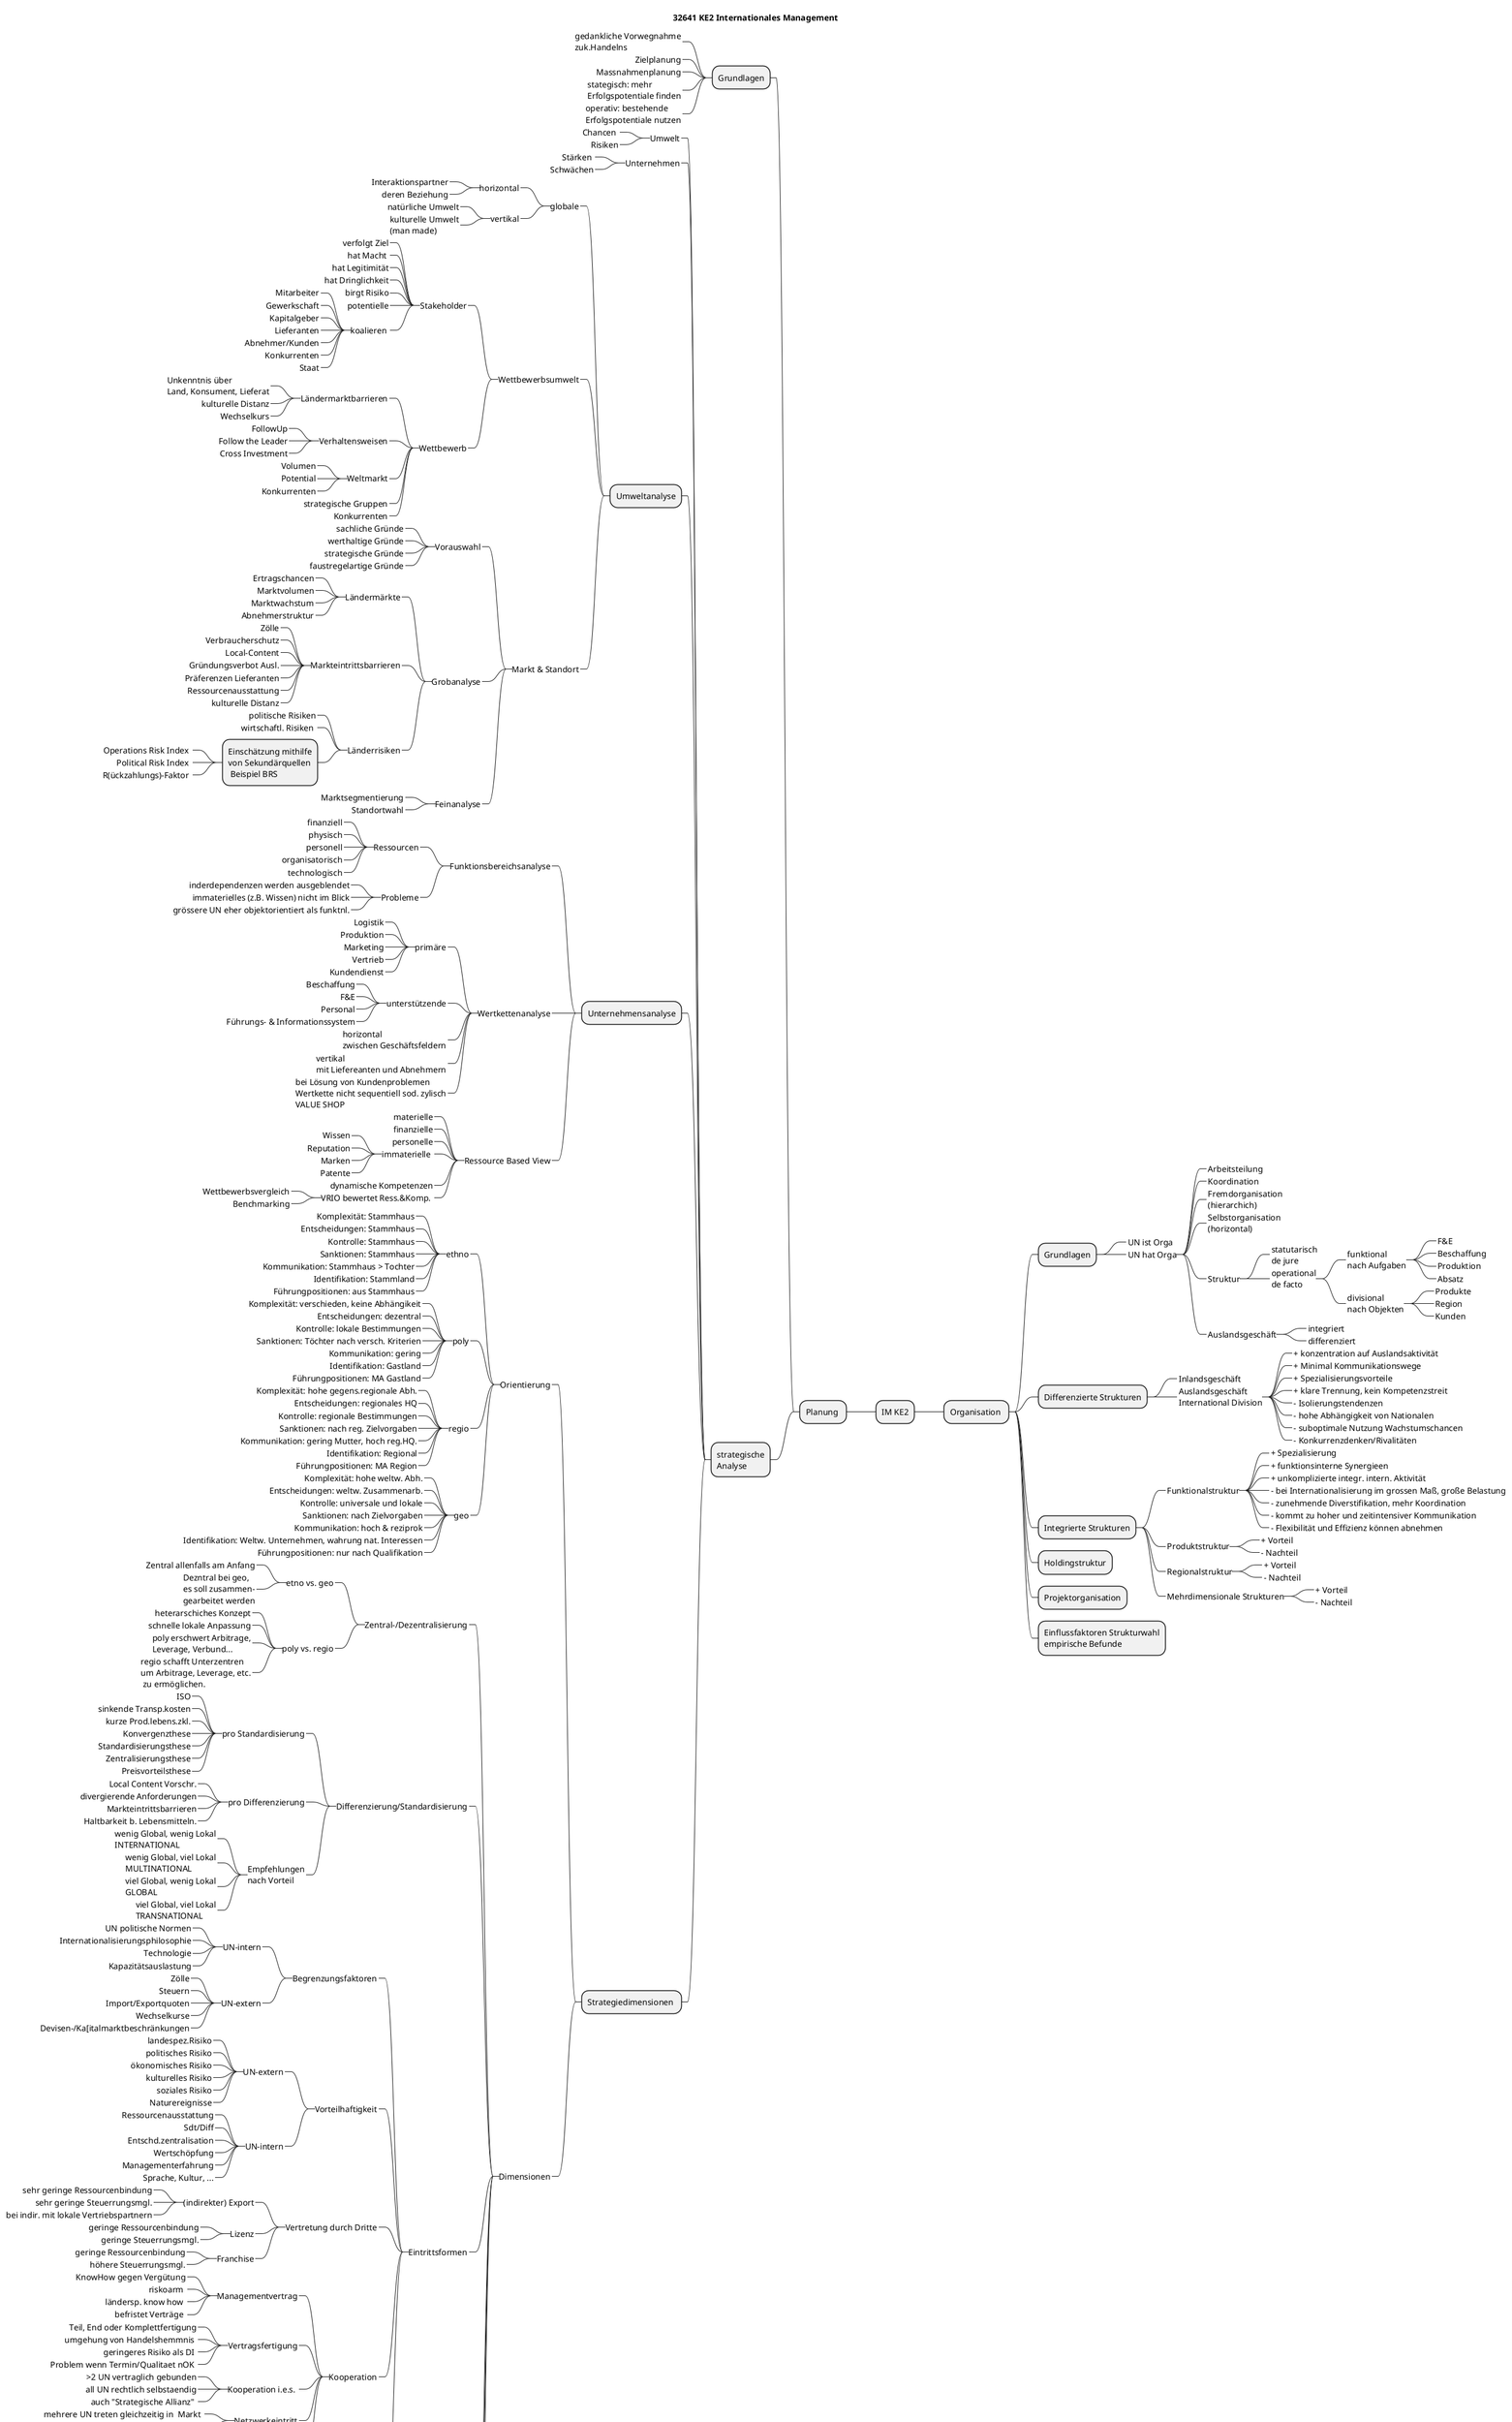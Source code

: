 @startmindmap
title 32641 KE2 Internationales Management
center footer https://github.com/fahrbier/fernuni/blob/main/32641-IM/KE2-mindmap.puml

+ IM KE2
-- Planung 
--- Grundlagen
----_ gedankliche Vorwegnahme\nzuk.Handelns
----_ Zielplanung
----_ Massnahmenplanung
----_ stategisch: mehr\nErfolgspotentiale finden
----_ operativ: bestehende\nErfolgspotentiale nutzen


--- strategische\nAnalyse
----_ Umwelt
-----_ Chancen 
-----_ Risiken
----_ Unternehmen
-----_ Stärken 
-----_ Schwächen
---- Umweltanalyse
-----_ globale
------_ horizontal
-------_ Interaktionspartner
-------_ deren Beziehung
------_ vertikal
-------_ natürliche Umwelt
-------_ kulturelle Umwelt\n(man made)
-----_ Wettbewerbsumwelt

------_ Stakeholder
-------_ verfolgt Ziel
-------_ hat Macht 
-------_ hat Legitimität
-------_ hat Dringlichkeit
-------_ birgt Risiko
-------_ potentielle
-------_ koalieren 
--------_ Mitarbeiter
--------_ Gewerkschaft
--------_ Kapitalgeber
--------_ Lieferanten
--------_ Abnehmer/Kunden
--------_ Konkurrenten
--------_ Staat
------_ Wettbewerb
-------_ Ländermarktbarrieren
--------_ Unkenntnis über\nLand, Konsument, Lieferat
--------_ kulturelle Distanz
--------_ Wechselkurs
-------_ Verhaltensweisen
--------_ FollowUp
--------_ Follow the Leader
--------_ Cross Investment
-------_ Weltmarkt
--------_ Volumen
--------_ Potential
--------_ Konkurrenten
-------_ strategische Gruppen
-------_ Konkurrenten


-----_ Markt & Standort
------_ Vorauswahl
-------_ sachliche Gründe
-------_ werthaltige Gründe
-------_ strategische Gründe
-------_ faustregelartige Gründe

------_ Grobanalyse
-------_ Ländermärkte
--------_ Ertragschancen
--------_ Marktvolumen
--------_ Marktwachstum
--------_ Abnehmerstruktur
-------_ Markteintrittsbarrieren
--------_ Zölle
--------_ Verbraucherschutz
--------_ Local-Content
--------_ Gründungsverbot Ausl.
--------_ Präferenzen Lieferanten
--------_ Ressourcenausstattung
--------_ kulturelle Distanz
-------_ Länderrisiken
--------_ politische Risiken
--------_ wirtschaftl. Risiken 
-------- Einschätzung mithilfe\nvon Sekundärquellen\n Beispiel BRS 
---------_ Operations Risk Index 
---------_ Political Risk Index 
---------_ R(ückzahlungs)-Faktor 



------_ Feinanalyse
-------_ Marktsegmentierung
-------_ Standortwahl

---- Unternehmensanalyse
-----_ Funktionsbereichsanalyse
------_ Ressourcen
-------_ finanziell
-------_ physisch
-------_ personell
-------_ organisatorisch
-------_ technologisch
------_ Probleme
-------_ inderdependenzen werden ausgeblendet
-------_ immaterielles (z.B. Wissen) nicht im Blick
-------_ grössere UN eher objektorientiert als funktnl.

-----_ Wertkettenanalyse
------_ primäre
-------_ Logistik
-------_ Produktion
-------_ Marketing
-------_ Vertrieb
-------_ Kundendienst
------_ unterstützende
-------_ Beschaffung
-------_ F&E
-------_ Personal
-------_ Führungs- & Informationssystem
------_ horizontal\nzwischen Geschäftsfeldern
------_ vertikal\nmit Liefereanten und Abnehmern
------_ bei Lösung von Kundenproblemen\nWertkette nicht sequentiell sod. zylisch\nVALUE SHOP

-----_ Ressource Based View
------_ materielle
------_ finanzielle
------_ personelle
------_ immaterielle 
-------_ Wissen
-------_ Reputation
-------_ Marken
-------_ Patente
------_ dynamische Kompetenzen
------_ VRIO bewertet Ress.&Komp. 
-------_ Wettbewerbsvergleich
-------_ Benchmarking

---- Strategiedimensionen 
-----_ Orientierung
------_ ethno
-------_ Komplexität: Stammhaus
-------_ Entscheidungen: Stammhaus
-------_ Kontrolle: Stammhaus
-------_ Sanktionen: Stammhaus
-------_ Kommunikation: Stammhaus > Tochter
-------_ Identifikation: Stammland
-------_ Führungpositionen: aus Stammhaus


------_ poly
-------_ Komplexität: verschieden, keine Abhängikeit
-------_ Entscheidungen: dezentral
-------_ Kontrolle: lokale Bestimmungen
-------_ Sanktionen: Töchter nach versch. Kriterien
-------_ Kommunikation: gering
-------_ Identifikation: Gastland
-------_ Führungpositionen: MA Gastland


------_ regio
-------_ Komplexität: hohe gegens.regionale Abh.
-------_ Entscheidungen: regionales HQ
-------_ Kontrolle: regionale Bestimmungen
-------_ Sanktionen: nach reg. Zielvorgaben
-------_ Kommunikation: gering Mutter, hoch reg.HQ.
-------_ Identifikation: Regional
-------_ Führungpositionen: MA Region

------_ geo
-------_ Komplexität: hohe weltw. Abh.
-------_ Entscheidungen: weltw. Zusammenarb.
-------_ Kontrolle: universale und lokale
-------_ Sanktionen: nach Zielvorgaben
-------_ Kommunikation: hoch & reziprok
-------_ Identifikation: Weltw. Unternehmen, wahrung nat. Interessen
-------_ Führungpositionen: nur nach Qualifikation

-----_ Dimensionen

------_ Zentral-/Dezentralisierung
-------_ etno vs. geo
--------_ Zentral allenfalls am Anfang
--------_ Dezntral bei geo,\nes soll zusammen-\ngearbeitet werden
-------_ poly vs. regio
--------_ heterarschiches Konzept
--------_ schnelle lokale Anpassung
--------_ poly erschwert Arbitrage,\nLeverage, Verbund...
--------_ regio schafft Unterzentren\num Arbitrage, Leverage, etc.\n zu ermöglichen.



------_ Differenzierung/Standardisierung
-------_ pro Standardisierung
--------_ ISO
--------_ sinkende Transp.kosten
--------_ kurze Prod.lebens.zkl.
--------_ Konvergenzthese
--------_ Standardisierungsthese
--------_ Zentralisierungsthese
--------_ Preisvorteilsthese
-------_ pro Differenzierung
--------_ Local Content Vorschr.
--------_ divergierende Anforderungen
--------_ Markteintrittsbarrieren
--------_ Haltbarkeit b. Lebensmitteln.

-------_ Empfehlungen\nnach Vorteil
--------_ wenig Global, wenig Lokal\nINTERNATIONAL
--------_ wenig Global, viel Lokal\nMULTINATIONAL
--------_ viel Global, wenig Lokal\nGLOBAL
--------_ viel Global, viel Lokal\nTRANSNATIONAL



------_ Eintrittsformen
-------_ Begrenzungsfaktoren
--------_ UN-intern
---------_ UN politische Normen
---------_ Internationalisierungsphilosophie
---------_ Technologie
---------_ Kapazitätsauslastung
--------_ UN-extern
---------_ Zölle
---------_ Steuern
---------_ Import/Exportquoten
---------_ Wechselkurse
---------_ Devisen-/Ka[italmarktbeschränkungen

-------_ Vorteilhaftigkeit
--------_ UN-extern
---------_ landespez.Risiko
---------_ politisches Risiko
---------_ ökonomisches Risiko
---------_ kulturelles Risiko
---------_ soziales Risiko
---------_ Naturereignisse

--------_ UN-intern
---------_ Ressourcenausstattung
---------_ Sdt/Diff
---------_ Entschd.zentralisation
---------_ Wertschöpfung
---------_ Managementerfahrung
---------_ Sprache, Kultur, ...




-------_ Vertretung durch Dritte
--------_ (indirekter) Export
---------_ sehr geringe Ressourcenbindung
---------_ sehr geringe Steuerrungsmgl.
---------_ bei indir. mit lokale Vertriebspartnern
--------_ Lizenz
---------_ geringe Ressourcenbindung
---------_ geringe Steuerrungsmgl.
--------_ Franchise
---------_ geringe Ressourcenbindung
---------_ höhere Steuerrungsmgl.


-------_ Kooperation
--------_ Managementvertrag
---------_ KnowHow gegen Vergütung
---------_ riskoarm 
---------_ ländersp. know how 
---------_ befristet Verträge 

--------_ Vertragsfertigung
---------_ Teil, End oder Komplettfertigung
---------_ umgehung von Handelshemmnis 
---------_ geringeres Risiko als DI 
---------_ Problem wenn Termin/Qualitaet nOK 


--------_ Kooperation i.e.s. 
---------_ >2 UN vertraglich gebunden
---------_ all UN rechtlich selbstaendig
---------_ auch "Strategische Allianz" 

--------_ Netzwerkeintritt
---------_ mehrere UN treten gleichzeitig in  Markt 
---------_ Eintritt in unreife Märkte 

--------_ Joint Venture
---------_ Zusammenarbeit auf Dauer 
---------_ mit Kapitalbeteiligung 
---------_ ein jur. selbsts. UN
---------_ Gewinn&Risiko teilen

-------_ Tochtergesellschaft
--------_ hohe Ressourcenbindung, volle Kontrolle

--------_ Neugründung
--------_ Akquisition
--------_ Form
---------_ Verkaufsniederlassung
---------_ Produktion/Montage
---------_ Vollintegr. Tochter
--------_ virtueller Markteintritt 
---------_ wenig Investition, hohe Kontrolle
---------_ Auslieferung mit Partnern

------_ Zeitaspekt
-------_ länderübergreifend
--------_ Sprinkler
--------_ Wasserfall
-------_ länderspezifisch
--------_ Pionier
--------_ Folger


------_ Konfiguration
-------_ Wertschöpfungskette
-------_ Konzentration vs. Streuung
-------_ Kontrolle
-------_ Autonomie vs. straffe Koordination
-------_ Tendezaussagen
--------_ Logistik, Marketing, Vertrieb in Kundennähe
--------_ int. Logistik, operative Fkt. eher Konzentration
--------_ #Standorte abh. von Degressionseffekten
--------_ Kostenvorteile bestst. geographische Lage 
-------_ strategische Dimension
--------_ F&E - Kostenvorteile
--------_ Beschaffung - Streuung
--------_ Produktion - Local-Content-Vorschr.
--------_ Vertrieb - geringe Standardisierung 


------_ Ressourcen&Kompetenzen

++ Organisation 
+++ Grundlagen
++++_ UN ist Orga
++++_ UN hat Orga
+++++_ Arbeitsteilung
+++++_ Koordination
+++++_ Fremdorganisation\n(hierarchich)
+++++_ Selbstorganisation\n(horizontal)
+++++_ Struktur
++++++_ statutarisch\nde jure
++++++_ operational\nde facto
+++++++_ funktional\nnach Aufgaben
++++++++_ F&E
++++++++_ Beschaffung
++++++++_ Produktion
++++++++_ Absatz
+++++++_ divisional\nnach Objekten
++++++++_ Produkte
++++++++_ Region
++++++++_ Kunden
+++++_ Auslandsgeschäft
++++++_ integriert
++++++_ differenziert

+++ Differenzierte Strukturen
++++_ Inlandsgeschäft
++++_ Auslandsgeschäft\nInternational Division
+++++_ + konzentration auf Auslandsaktivität
+++++_ + Minimal Kommunikationswege
+++++_ + Spezialisierungsvorteile
+++++_ + klare Trennung, kein Kompetenzstreit
+++++_ - Isolierungstendenzen
+++++_ - hohe Abhängigkeit von Nationalen
+++++_ - suboptimale Nutzung Wachstumschancen
+++++_ - Konkurrenzdenken/Rivalitäten




+++ Integrierte Strukturen
++++_ Funktionalstruktur
+++++_ + Spezialisierung
+++++_ + funktionsinterne Synergieen
+++++_ + unkomplizierte integr. intern. Aktivität
+++++_ - bei Internationalisierung im grossen Maß, große Belastung
+++++_ - zunehmende Diverstifikation, mehr Koordination
+++++_ - kommt zu hoher und zeitintensiver Kommunikation
+++++_ - Flexibilität und Effizienz können abnehmen
++++_ Produktstruktur
+++++_ + Vorteil
+++++_ - Nachteil
++++_ Regionalstruktur
+++++_ + Vorteil
+++++_ - Nachteil
++++_ Mehrdimensionale Strukturen
+++++_ + Vorteil
+++++_ - Nachteil

+++ Holdingstruktur

+++ Projektorganisation

+++ Einflussfaktoren Strukturwahl\nempirische Befunde

@endmindmap